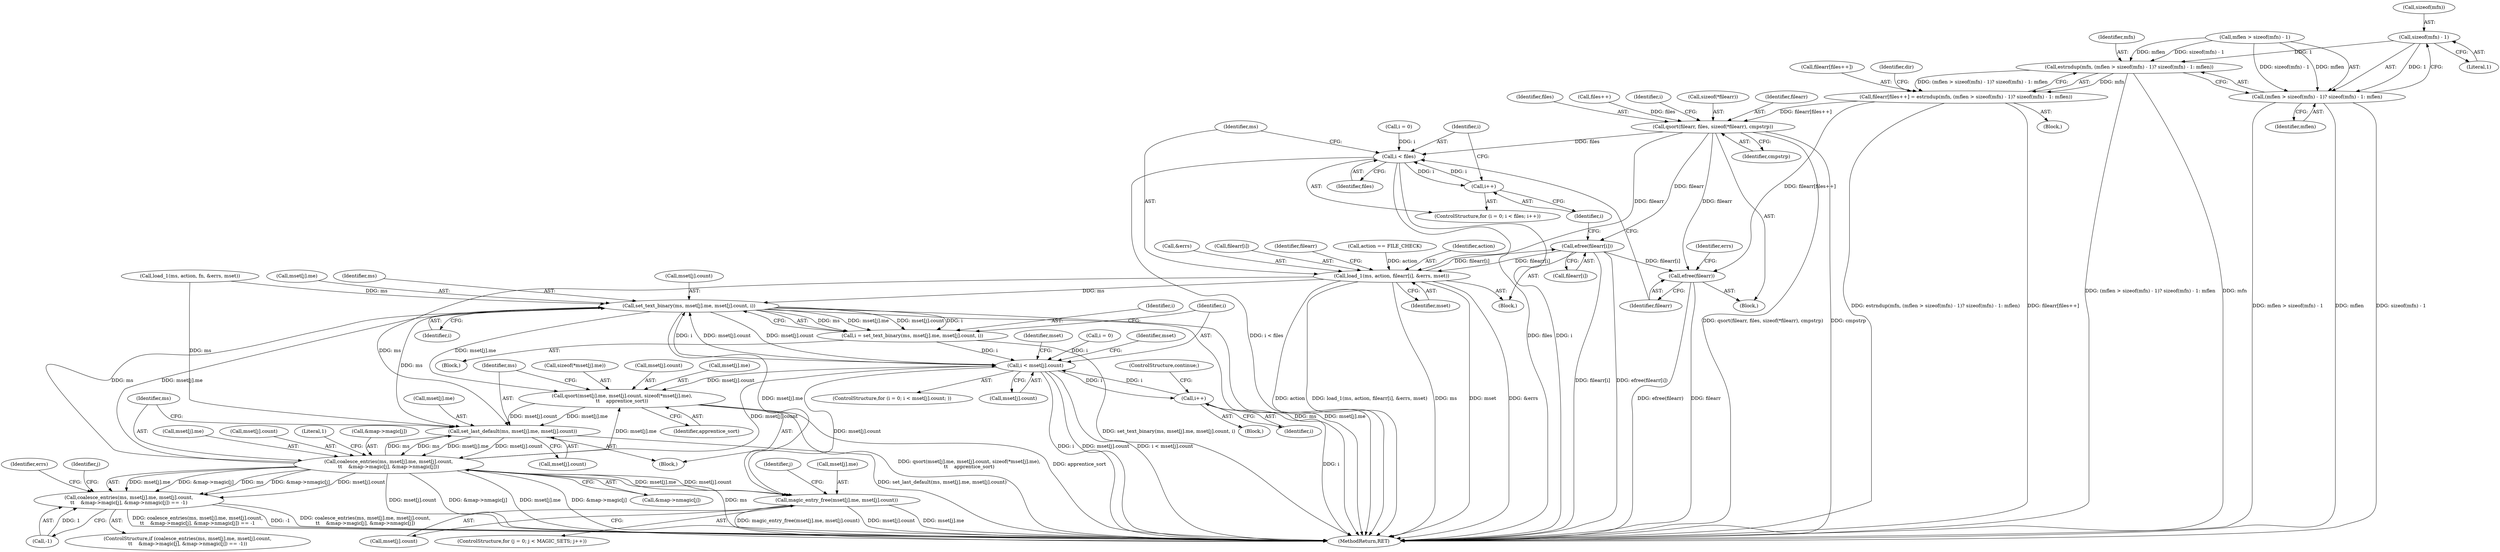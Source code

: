 digraph "0_php_a72cd07f2983dc43a6bb35209dc4687852e53c09@API" {
"1000291" [label="(Call,sizeof(mfn) - 1)"];
"1000282" [label="(Call,estrndup(mfn, (mflen > sizeof(mfn) - 1)? sizeof(mfn) - 1: mflen))"];
"1000277" [label="(Call,filearr[files++] = estrndup(mfn, (mflen > sizeof(mfn) - 1)? sizeof(mfn) - 1: mflen))"];
"1000298" [label="(Call,qsort(filearr, files, sizeof(*filearr), cmpstrp))"];
"1000309" [label="(Call,i < files)"];
"1000312" [label="(Call,i++)"];
"1000315" [label="(Call,load_1(ms, action, filearr[i], &errs, mset))"];
"1000324" [label="(Call,efree(filearr[i]))"];
"1000328" [label="(Call,efree(filearr))"];
"1000383" [label="(Call,set_text_binary(ms, mset[j].me, mset[j].count, i))"];
"1000355" [label="(Call,i < mset[j].count)"];
"1000378" [label="(Call,i++)"];
"1000396" [label="(Call,qsort(mset[j].me, mset[j].count, sizeof(*mset[j].me),\n\t\t    apprentice_sort))"];
"1000415" [label="(Call,set_last_default(ms, mset[j].me, mset[j].count))"];
"1000429" [label="(Call,coalesce_entries(ms, mset[j].me, mset[j].count,\n\t\t    &map->magic[j], &map->nmagic[j]))"];
"1000428" [label="(Call,coalesce_entries(ms, mset[j].me, mset[j].count,\n\t\t    &map->magic[j], &map->nmagic[j]) == -1)"];
"1000469" [label="(Call,magic_entry_free(mset[j].me, mset[j].count))"];
"1000381" [label="(Call,i = set_text_binary(ms, mset[j].me, mset[j].count, i))"];
"1000284" [label="(Call,(mflen > sizeof(mfn) - 1)? sizeof(mfn) - 1: mflen)"];
"1000350" [label="(Block,)"];
"1000416" [label="(Identifier,ms)"];
"1000295" [label="(Identifier,mflen)"];
"1000305" [label="(ControlStructure,for (i = 0; i < files; i++))"];
"1000441" [label="(Call,&map->magic[j])"];
"1000454" [label="(Literal,1)"];
"1000407" [label="(Call,sizeof(*mset[j].me))"];
"1000362" [label="(Block,)"];
"1000431" [label="(Call,mset[j].me)"];
"1000312" [label="(Call,i++)"];
"1000427" [label="(ControlStructure,if (coalesce_entries(ms, mset[j].me, mset[j].count,\n\t\t    &map->magic[j], &map->nmagic[j]) == -1))"];
"1000382" [label="(Identifier,i)"];
"1000414" [label="(Identifier,apprentice_sort)"];
"1000415" [label="(Call,set_last_default(ms, mset[j].me, mset[j].count))"];
"1000370" [label="(Identifier,mset)"];
"1000511" [label="(MethodReturn,RET)"];
"1000277" [label="(Call,filearr[files++] = estrndup(mfn, (mflen > sizeof(mfn) - 1)? sizeof(mfn) - 1: mflen))"];
"1000357" [label="(Call,mset[j].count)"];
"1000196" [label="(Identifier,dir)"];
"1000453" [label="(Call,-1)"];
"1000294" [label="(Literal,1)"];
"1000402" [label="(Call,mset[j].count)"];
"1000351" [label="(ControlStructure,for (i = 0; i < mset[j].count; ))"];
"1000325" [label="(Call,filearr[i])"];
"1000326" [label="(Identifier,filearr)"];
"1000331" [label="(Call,load_1(ms, action, fn, &errs, mset))"];
"1000155" [label="(Call,action == FILE_CHECK)"];
"1000379" [label="(Identifier,i)"];
"1000298" [label="(Call,qsort(filearr, files, sizeof(*filearr), cmpstrp))"];
"1000309" [label="(Call,i < files)"];
"1000300" [label="(Identifier,files)"];
"1000430" [label="(Identifier,ms)"];
"1000280" [label="(Call,files++)"];
"1000323" [label="(Identifier,mset)"];
"1000352" [label="(Call,i = 0)"];
"1000390" [label="(Call,mset[j].count)"];
"1000317" [label="(Identifier,action)"];
"1000385" [label="(Call,mset[j].me)"];
"1000284" [label="(Call,(mflen > sizeof(mfn) - 1)? sizeof(mfn) - 1: mflen)"];
"1000304" [label="(Identifier,cmpstrp)"];
"1000399" [label="(Identifier,mset)"];
"1000283" [label="(Identifier,mfn)"];
"1000324" [label="(Call,efree(filearr[i]))"];
"1000381" [label="(Call,i = set_text_binary(ms, mset[j].me, mset[j].count, i))"];
"1000460" [label="(ControlStructure,for (j = 0; j < MAGIC_SETS; j++))"];
"1000314" [label="(Block,)"];
"1000475" [label="(Call,mset[j].count)"];
"1000307" [label="(Identifier,i)"];
"1000384" [label="(Identifier,ms)"];
"1000469" [label="(Call,magic_entry_free(mset[j].me, mset[j].count))"];
"1000282" [label="(Call,estrndup(mfn, (mflen > sizeof(mfn) - 1)? sizeof(mfn) - 1: mflen))"];
"1000285" [label="(Call,mflen > sizeof(mfn) - 1)"];
"1000380" [label="(ControlStructure,continue;)"];
"1000377" [label="(Block,)"];
"1000378" [label="(Call,i++)"];
"1000468" [label="(Identifier,j)"];
"1000313" [label="(Identifier,i)"];
"1000292" [label="(Call,sizeof(mfn))"];
"1000436" [label="(Call,mset[j].count)"];
"1000349" [label="(Identifier,j)"];
"1000328" [label="(Call,efree(filearr))"];
"1000301" [label="(Call,sizeof(*filearr))"];
"1000339" [label="(Identifier,errs)"];
"1000199" [label="(Block,)"];
"1000457" [label="(Identifier,errs)"];
"1000356" [label="(Identifier,i)"];
"1000395" [label="(Identifier,i)"];
"1000383" [label="(Call,set_text_binary(ms, mset[j].me, mset[j].count, i))"];
"1000321" [label="(Call,&errs)"];
"1000176" [label="(Block,)"];
"1000318" [label="(Call,filearr[i])"];
"1000315" [label="(Call,load_1(ms, action, filearr[i], &errs, mset))"];
"1000278" [label="(Call,filearr[files++])"];
"1000428" [label="(Call,coalesce_entries(ms, mset[j].me, mset[j].count,\n\t\t    &map->magic[j], &map->nmagic[j]) == -1)"];
"1000417" [label="(Call,mset[j].me)"];
"1000355" [label="(Call,i < mset[j].count)"];
"1000311" [label="(Identifier,files)"];
"1000447" [label="(Call,&map->nmagic[j])"];
"1000310" [label="(Identifier,i)"];
"1000397" [label="(Call,mset[j].me)"];
"1000299" [label="(Identifier,filearr)"];
"1000470" [label="(Call,mset[j].me)"];
"1000429" [label="(Call,coalesce_entries(ms, mset[j].me, mset[j].count,\n\t\t    &map->magic[j], &map->nmagic[j]))"];
"1000396" [label="(Call,qsort(mset[j].me, mset[j].count, sizeof(*mset[j].me),\n\t\t    apprentice_sort))"];
"1000291" [label="(Call,sizeof(mfn) - 1)"];
"1000306" [label="(Call,i = 0)"];
"1000329" [label="(Identifier,filearr)"];
"1000422" [label="(Call,mset[j].count)"];
"1000316" [label="(Identifier,ms)"];
"1000291" -> "1000284"  [label="AST: "];
"1000291" -> "1000294"  [label="CFG: "];
"1000292" -> "1000291"  [label="AST: "];
"1000294" -> "1000291"  [label="AST: "];
"1000284" -> "1000291"  [label="CFG: "];
"1000291" -> "1000282"  [label="DDG: 1"];
"1000291" -> "1000284"  [label="DDG: 1"];
"1000282" -> "1000277"  [label="AST: "];
"1000282" -> "1000284"  [label="CFG: "];
"1000283" -> "1000282"  [label="AST: "];
"1000284" -> "1000282"  [label="AST: "];
"1000277" -> "1000282"  [label="CFG: "];
"1000282" -> "1000511"  [label="DDG: (mflen > sizeof(mfn) - 1)? sizeof(mfn) - 1: mflen"];
"1000282" -> "1000511"  [label="DDG: mfn"];
"1000282" -> "1000277"  [label="DDG: mfn"];
"1000282" -> "1000277"  [label="DDG: (mflen > sizeof(mfn) - 1)? sizeof(mfn) - 1: mflen"];
"1000285" -> "1000282"  [label="DDG: sizeof(mfn) - 1"];
"1000285" -> "1000282"  [label="DDG: mflen"];
"1000277" -> "1000199"  [label="AST: "];
"1000278" -> "1000277"  [label="AST: "];
"1000196" -> "1000277"  [label="CFG: "];
"1000277" -> "1000511"  [label="DDG: estrndup(mfn, (mflen > sizeof(mfn) - 1)? sizeof(mfn) - 1: mflen)"];
"1000277" -> "1000511"  [label="DDG: filearr[files++]"];
"1000277" -> "1000298"  [label="DDG: filearr[files++]"];
"1000277" -> "1000328"  [label="DDG: filearr[files++]"];
"1000298" -> "1000176"  [label="AST: "];
"1000298" -> "1000304"  [label="CFG: "];
"1000299" -> "1000298"  [label="AST: "];
"1000300" -> "1000298"  [label="AST: "];
"1000301" -> "1000298"  [label="AST: "];
"1000304" -> "1000298"  [label="AST: "];
"1000307" -> "1000298"  [label="CFG: "];
"1000298" -> "1000511"  [label="DDG: qsort(filearr, files, sizeof(*filearr), cmpstrp)"];
"1000298" -> "1000511"  [label="DDG: cmpstrp"];
"1000280" -> "1000298"  [label="DDG: files"];
"1000298" -> "1000309"  [label="DDG: files"];
"1000298" -> "1000315"  [label="DDG: filearr"];
"1000298" -> "1000324"  [label="DDG: filearr"];
"1000298" -> "1000328"  [label="DDG: filearr"];
"1000309" -> "1000305"  [label="AST: "];
"1000309" -> "1000311"  [label="CFG: "];
"1000310" -> "1000309"  [label="AST: "];
"1000311" -> "1000309"  [label="AST: "];
"1000316" -> "1000309"  [label="CFG: "];
"1000329" -> "1000309"  [label="CFG: "];
"1000309" -> "1000511"  [label="DDG: i"];
"1000309" -> "1000511"  [label="DDG: i < files"];
"1000309" -> "1000511"  [label="DDG: files"];
"1000312" -> "1000309"  [label="DDG: i"];
"1000306" -> "1000309"  [label="DDG: i"];
"1000309" -> "1000312"  [label="DDG: i"];
"1000312" -> "1000305"  [label="AST: "];
"1000312" -> "1000313"  [label="CFG: "];
"1000313" -> "1000312"  [label="AST: "];
"1000310" -> "1000312"  [label="CFG: "];
"1000315" -> "1000314"  [label="AST: "];
"1000315" -> "1000323"  [label="CFG: "];
"1000316" -> "1000315"  [label="AST: "];
"1000317" -> "1000315"  [label="AST: "];
"1000318" -> "1000315"  [label="AST: "];
"1000321" -> "1000315"  [label="AST: "];
"1000323" -> "1000315"  [label="AST: "];
"1000326" -> "1000315"  [label="CFG: "];
"1000315" -> "1000511"  [label="DDG: load_1(ms, action, filearr[i], &errs, mset)"];
"1000315" -> "1000511"  [label="DDG: ms"];
"1000315" -> "1000511"  [label="DDG: mset"];
"1000315" -> "1000511"  [label="DDG: &errs"];
"1000315" -> "1000511"  [label="DDG: action"];
"1000155" -> "1000315"  [label="DDG: action"];
"1000324" -> "1000315"  [label="DDG: filearr[i]"];
"1000315" -> "1000324"  [label="DDG: filearr[i]"];
"1000315" -> "1000383"  [label="DDG: ms"];
"1000315" -> "1000415"  [label="DDG: ms"];
"1000324" -> "1000314"  [label="AST: "];
"1000324" -> "1000325"  [label="CFG: "];
"1000325" -> "1000324"  [label="AST: "];
"1000313" -> "1000324"  [label="CFG: "];
"1000324" -> "1000511"  [label="DDG: efree(filearr[i])"];
"1000324" -> "1000511"  [label="DDG: filearr[i]"];
"1000324" -> "1000328"  [label="DDG: filearr[i]"];
"1000328" -> "1000176"  [label="AST: "];
"1000328" -> "1000329"  [label="CFG: "];
"1000329" -> "1000328"  [label="AST: "];
"1000339" -> "1000328"  [label="CFG: "];
"1000328" -> "1000511"  [label="DDG: efree(filearr)"];
"1000328" -> "1000511"  [label="DDG: filearr"];
"1000383" -> "1000381"  [label="AST: "];
"1000383" -> "1000395"  [label="CFG: "];
"1000384" -> "1000383"  [label="AST: "];
"1000385" -> "1000383"  [label="AST: "];
"1000390" -> "1000383"  [label="AST: "];
"1000395" -> "1000383"  [label="AST: "];
"1000381" -> "1000383"  [label="CFG: "];
"1000383" -> "1000511"  [label="DDG: ms"];
"1000383" -> "1000511"  [label="DDG: mset[j].me"];
"1000383" -> "1000355"  [label="DDG: mset[j].count"];
"1000383" -> "1000381"  [label="DDG: ms"];
"1000383" -> "1000381"  [label="DDG: mset[j].me"];
"1000383" -> "1000381"  [label="DDG: mset[j].count"];
"1000383" -> "1000381"  [label="DDG: i"];
"1000331" -> "1000383"  [label="DDG: ms"];
"1000429" -> "1000383"  [label="DDG: ms"];
"1000429" -> "1000383"  [label="DDG: mset[j].me"];
"1000355" -> "1000383"  [label="DDG: mset[j].count"];
"1000355" -> "1000383"  [label="DDG: i"];
"1000383" -> "1000396"  [label="DDG: mset[j].me"];
"1000383" -> "1000415"  [label="DDG: ms"];
"1000383" -> "1000469"  [label="DDG: mset[j].me"];
"1000355" -> "1000351"  [label="AST: "];
"1000355" -> "1000357"  [label="CFG: "];
"1000356" -> "1000355"  [label="AST: "];
"1000357" -> "1000355"  [label="AST: "];
"1000370" -> "1000355"  [label="CFG: "];
"1000399" -> "1000355"  [label="CFG: "];
"1000355" -> "1000511"  [label="DDG: i"];
"1000355" -> "1000511"  [label="DDG: mset[j].count"];
"1000355" -> "1000511"  [label="DDG: i < mset[j].count"];
"1000352" -> "1000355"  [label="DDG: i"];
"1000378" -> "1000355"  [label="DDG: i"];
"1000381" -> "1000355"  [label="DDG: i"];
"1000429" -> "1000355"  [label="DDG: mset[j].count"];
"1000355" -> "1000378"  [label="DDG: i"];
"1000355" -> "1000396"  [label="DDG: mset[j].count"];
"1000355" -> "1000469"  [label="DDG: mset[j].count"];
"1000378" -> "1000377"  [label="AST: "];
"1000378" -> "1000379"  [label="CFG: "];
"1000379" -> "1000378"  [label="AST: "];
"1000380" -> "1000378"  [label="CFG: "];
"1000378" -> "1000511"  [label="DDG: i"];
"1000396" -> "1000350"  [label="AST: "];
"1000396" -> "1000414"  [label="CFG: "];
"1000397" -> "1000396"  [label="AST: "];
"1000402" -> "1000396"  [label="AST: "];
"1000407" -> "1000396"  [label="AST: "];
"1000414" -> "1000396"  [label="AST: "];
"1000416" -> "1000396"  [label="CFG: "];
"1000396" -> "1000511"  [label="DDG: qsort(mset[j].me, mset[j].count, sizeof(*mset[j].me),\n\t\t    apprentice_sort)"];
"1000396" -> "1000511"  [label="DDG: apprentice_sort"];
"1000429" -> "1000396"  [label="DDG: mset[j].me"];
"1000396" -> "1000415"  [label="DDG: mset[j].me"];
"1000396" -> "1000415"  [label="DDG: mset[j].count"];
"1000415" -> "1000350"  [label="AST: "];
"1000415" -> "1000422"  [label="CFG: "];
"1000416" -> "1000415"  [label="AST: "];
"1000417" -> "1000415"  [label="AST: "];
"1000422" -> "1000415"  [label="AST: "];
"1000430" -> "1000415"  [label="CFG: "];
"1000415" -> "1000511"  [label="DDG: set_last_default(ms, mset[j].me, mset[j].count)"];
"1000331" -> "1000415"  [label="DDG: ms"];
"1000429" -> "1000415"  [label="DDG: ms"];
"1000415" -> "1000429"  [label="DDG: ms"];
"1000415" -> "1000429"  [label="DDG: mset[j].me"];
"1000415" -> "1000429"  [label="DDG: mset[j].count"];
"1000429" -> "1000428"  [label="AST: "];
"1000429" -> "1000447"  [label="CFG: "];
"1000430" -> "1000429"  [label="AST: "];
"1000431" -> "1000429"  [label="AST: "];
"1000436" -> "1000429"  [label="AST: "];
"1000441" -> "1000429"  [label="AST: "];
"1000447" -> "1000429"  [label="AST: "];
"1000454" -> "1000429"  [label="CFG: "];
"1000429" -> "1000511"  [label="DDG: mset[j].count"];
"1000429" -> "1000511"  [label="DDG: &map->nmagic[j]"];
"1000429" -> "1000511"  [label="DDG: mset[j].me"];
"1000429" -> "1000511"  [label="DDG: &map->magic[j]"];
"1000429" -> "1000511"  [label="DDG: ms"];
"1000429" -> "1000428"  [label="DDG: mset[j].me"];
"1000429" -> "1000428"  [label="DDG: &map->magic[j]"];
"1000429" -> "1000428"  [label="DDG: ms"];
"1000429" -> "1000428"  [label="DDG: &map->nmagic[j]"];
"1000429" -> "1000428"  [label="DDG: mset[j].count"];
"1000429" -> "1000469"  [label="DDG: mset[j].me"];
"1000429" -> "1000469"  [label="DDG: mset[j].count"];
"1000428" -> "1000427"  [label="AST: "];
"1000428" -> "1000453"  [label="CFG: "];
"1000453" -> "1000428"  [label="AST: "];
"1000457" -> "1000428"  [label="CFG: "];
"1000349" -> "1000428"  [label="CFG: "];
"1000428" -> "1000511"  [label="DDG: coalesce_entries(ms, mset[j].me, mset[j].count,\n\t\t    &map->magic[j], &map->nmagic[j]) == -1"];
"1000428" -> "1000511"  [label="DDG: -1"];
"1000428" -> "1000511"  [label="DDG: coalesce_entries(ms, mset[j].me, mset[j].count,\n\t\t    &map->magic[j], &map->nmagic[j])"];
"1000453" -> "1000428"  [label="DDG: 1"];
"1000469" -> "1000460"  [label="AST: "];
"1000469" -> "1000475"  [label="CFG: "];
"1000470" -> "1000469"  [label="AST: "];
"1000475" -> "1000469"  [label="AST: "];
"1000468" -> "1000469"  [label="CFG: "];
"1000469" -> "1000511"  [label="DDG: magic_entry_free(mset[j].me, mset[j].count)"];
"1000469" -> "1000511"  [label="DDG: mset[j].count"];
"1000469" -> "1000511"  [label="DDG: mset[j].me"];
"1000381" -> "1000362"  [label="AST: "];
"1000382" -> "1000381"  [label="AST: "];
"1000356" -> "1000381"  [label="CFG: "];
"1000381" -> "1000511"  [label="DDG: set_text_binary(ms, mset[j].me, mset[j].count, i)"];
"1000284" -> "1000295"  [label="CFG: "];
"1000285" -> "1000284"  [label="AST: "];
"1000295" -> "1000284"  [label="AST: "];
"1000284" -> "1000511"  [label="DDG: sizeof(mfn) - 1"];
"1000284" -> "1000511"  [label="DDG: mflen > sizeof(mfn) - 1"];
"1000284" -> "1000511"  [label="DDG: mflen"];
"1000285" -> "1000284"  [label="DDG: sizeof(mfn) - 1"];
"1000285" -> "1000284"  [label="DDG: mflen"];
}
